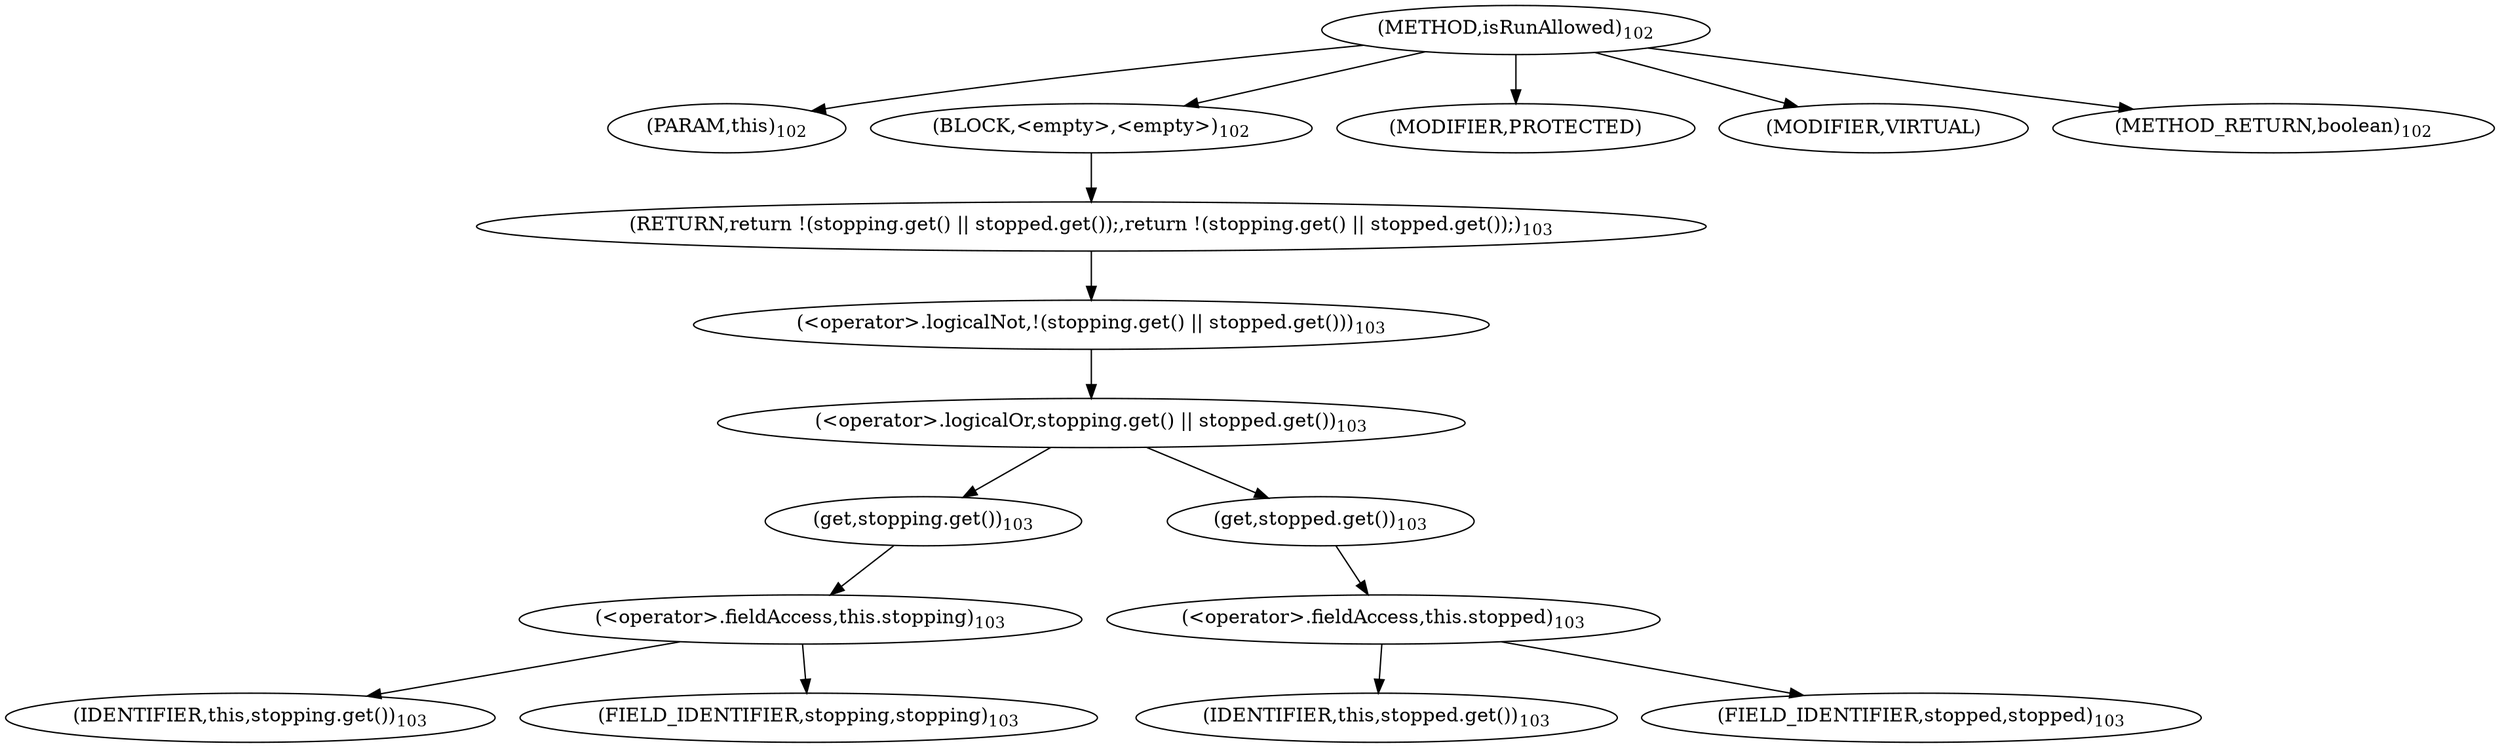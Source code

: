 digraph "isRunAllowed" {  
"167" [label = <(METHOD,isRunAllowed)<SUB>102</SUB>> ]
"168" [label = <(PARAM,this)<SUB>102</SUB>> ]
"169" [label = <(BLOCK,&lt;empty&gt;,&lt;empty&gt;)<SUB>102</SUB>> ]
"170" [label = <(RETURN,return !(stopping.get() || stopped.get());,return !(stopping.get() || stopped.get());)<SUB>103</SUB>> ]
"171" [label = <(&lt;operator&gt;.logicalNot,!(stopping.get() || stopped.get()))<SUB>103</SUB>> ]
"172" [label = <(&lt;operator&gt;.logicalOr,stopping.get() || stopped.get())<SUB>103</SUB>> ]
"173" [label = <(get,stopping.get())<SUB>103</SUB>> ]
"174" [label = <(&lt;operator&gt;.fieldAccess,this.stopping)<SUB>103</SUB>> ]
"175" [label = <(IDENTIFIER,this,stopping.get())<SUB>103</SUB>> ]
"176" [label = <(FIELD_IDENTIFIER,stopping,stopping)<SUB>103</SUB>> ]
"177" [label = <(get,stopped.get())<SUB>103</SUB>> ]
"178" [label = <(&lt;operator&gt;.fieldAccess,this.stopped)<SUB>103</SUB>> ]
"179" [label = <(IDENTIFIER,this,stopped.get())<SUB>103</SUB>> ]
"180" [label = <(FIELD_IDENTIFIER,stopped,stopped)<SUB>103</SUB>> ]
"181" [label = <(MODIFIER,PROTECTED)> ]
"182" [label = <(MODIFIER,VIRTUAL)> ]
"183" [label = <(METHOD_RETURN,boolean)<SUB>102</SUB>> ]
  "167" -> "168" 
  "167" -> "169" 
  "167" -> "181" 
  "167" -> "182" 
  "167" -> "183" 
  "169" -> "170" 
  "170" -> "171" 
  "171" -> "172" 
  "172" -> "173" 
  "172" -> "177" 
  "173" -> "174" 
  "174" -> "175" 
  "174" -> "176" 
  "177" -> "178" 
  "178" -> "179" 
  "178" -> "180" 
}
